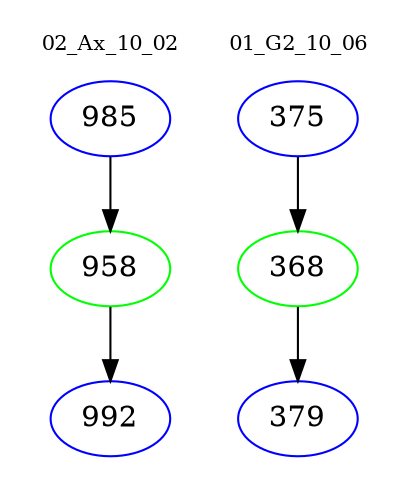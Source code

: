 digraph{
subgraph cluster_0 {
color = white
label = "02_Ax_10_02";
fontsize=10;
T0_985 [label="985", color="blue"]
T0_985 -> T0_958 [color="black"]
T0_958 [label="958", color="green"]
T0_958 -> T0_992 [color="black"]
T0_992 [label="992", color="blue"]
}
subgraph cluster_1 {
color = white
label = "01_G2_10_06";
fontsize=10;
T1_375 [label="375", color="blue"]
T1_375 -> T1_368 [color="black"]
T1_368 [label="368", color="green"]
T1_368 -> T1_379 [color="black"]
T1_379 [label="379", color="blue"]
}
}

